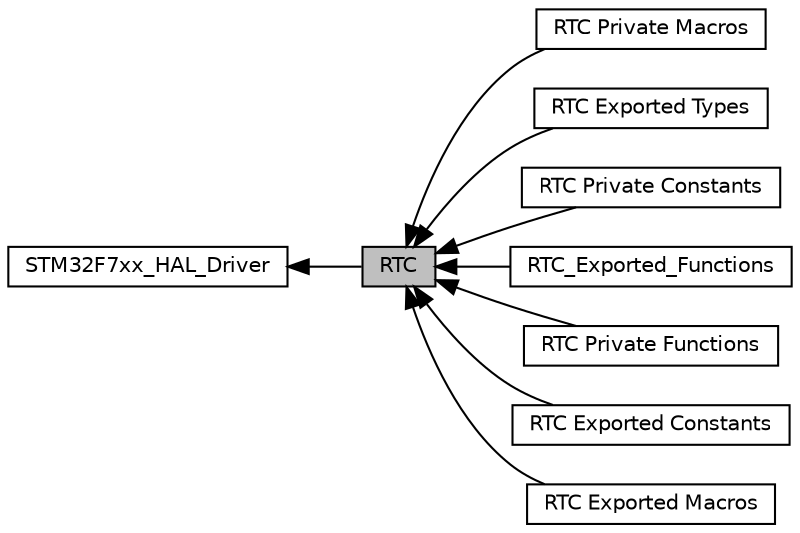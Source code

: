 digraph "RTC"
{
  edge [fontname="Helvetica",fontsize="10",labelfontname="Helvetica",labelfontsize="10"];
  node [fontname="Helvetica",fontsize="10",shape=record];
  rankdir=LR;
  Node0 [label="RTC",height=0.2,width=0.4,color="black", fillcolor="grey75", style="filled", fontcolor="black"];
  Node6 [label="RTC Private Macros",height=0.2,width=0.4,color="black", fillcolor="white", style="filled",URL="$group___r_t_c___private___macros.html"];
  Node2 [label="RTC Exported Types",height=0.2,width=0.4,color="black", fillcolor="white", style="filled",URL="$group___r_t_c___exported___types.html"];
  Node5 [label="RTC Private Constants",height=0.2,width=0.4,color="black", fillcolor="white", style="filled",URL="$group___r_t_c___private___constants.html"];
  Node8 [label="RTC_Exported_Functions",height=0.2,width=0.4,color="black", fillcolor="white", style="filled",URL="$group___r_t_c___exported___functions.html"];
  Node1 [label="STM32F7xx_HAL_Driver",height=0.2,width=0.4,color="black", fillcolor="white", style="filled",URL="$group___s_t_m32_f7xx___h_a_l___driver.html"];
  Node7 [label="RTC Private Functions",height=0.2,width=0.4,color="black", fillcolor="white", style="filled",URL="$group___r_t_c___private___functions.html"];
  Node3 [label="RTC Exported Constants",height=0.2,width=0.4,color="black", fillcolor="white", style="filled",URL="$group___r_t_c___exported___constants.html"];
  Node4 [label="RTC Exported Macros",height=0.2,width=0.4,color="black", fillcolor="white", style="filled",URL="$group___r_t_c___exported___macros.html"];
  Node1->Node0 [shape=plaintext, dir="back", style="solid"];
  Node0->Node2 [shape=plaintext, dir="back", style="solid"];
  Node0->Node3 [shape=plaintext, dir="back", style="solid"];
  Node0->Node4 [shape=plaintext, dir="back", style="solid"];
  Node0->Node5 [shape=plaintext, dir="back", style="solid"];
  Node0->Node6 [shape=plaintext, dir="back", style="solid"];
  Node0->Node7 [shape=plaintext, dir="back", style="solid"];
  Node0->Node8 [shape=plaintext, dir="back", style="solid"];
}
